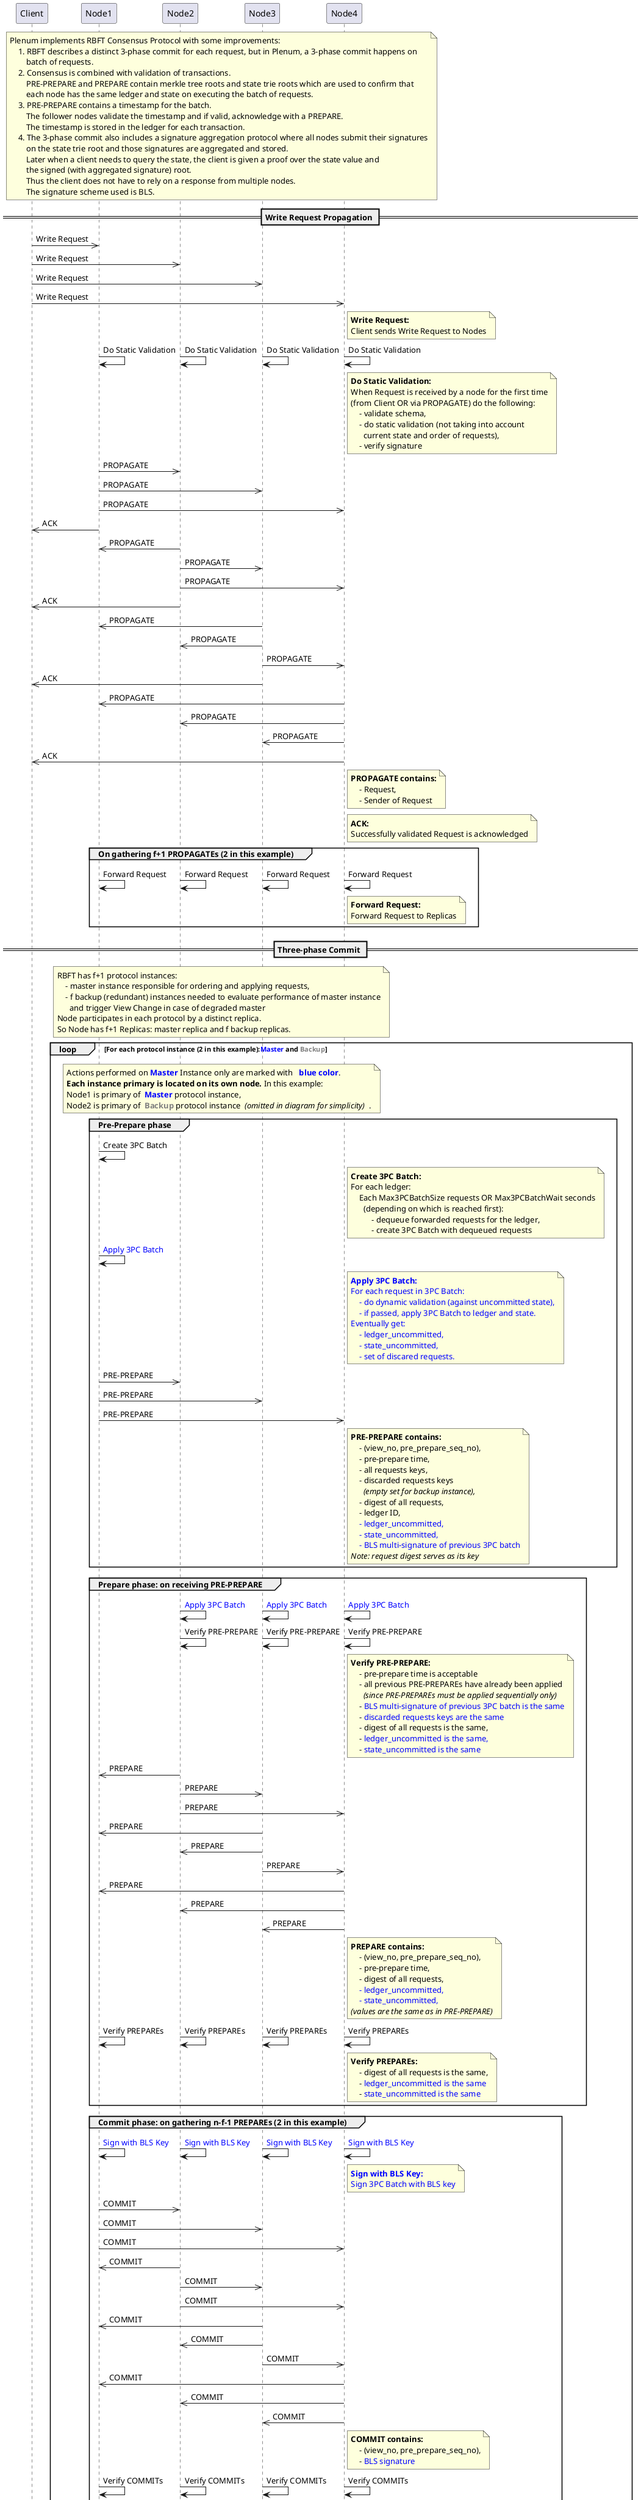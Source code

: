 @startuml
!pragma teoz true
hide footbox

participant Client
participant Node1
participant Node2
participant Node3
participant Node4

note over Node1, Node4
    Plenum implements RBFT Consensus Protocol with some improvements:
        1. RBFT describes a distinct 3-phase commit for each request, but in Plenum, a 3-phase commit happens on
            batch of requests.
        2. Consensus is combined with validation of transactions.
            PRE-PREPARE and PREPARE contain merkle tree roots and state trie roots which are used to confirm that
            each node has the same ledger and state on executing the batch of requests.
        3. PRE-PREPARE contains a timestamp for the batch.
            The follower nodes validate the timestamp and if valid, acknowledge with a PREPARE.
            The timestamp is stored in the ledger for each transaction.
        4. The 3-phase commit also includes a signature aggregation protocol where all nodes submit their signatures
            on the state trie root and those signatures are aggregated and stored.
            Later when a client needs to query the state, the client is given a proof over the state value and
            the signed (with aggregated signature) root.
            Thus the client does not have to rely on a response from multiple nodes.
            The signature scheme used is BLS.
end note

== Write Request Propagation ==

Client ->> Node1: Write Request
Client ->> Node2: Write Request
Client ->> Node3: Write Request
Client ->> Node4: Write Request
note right Node4
    <b>Write Request:
    Client sends Write Request to Nodes
end note

Node1 -> Node1: Do Static Validation
& Node2 -> Node2: Do Static Validation
& Node3 -> Node3: Do Static Validation
& Node4 -> Node4: Do Static Validation
note right Node4
    <b>Do Static Validation:
    When Request is received by a node for the first time
    (from Client OR via PROPAGATE) do the following:
        - validate schema,
        - do static validation (not taking into account
          current state and order of requests),
        - verify signature
end note

Node1 ->> Node2: PROPAGATE
Node1 ->> Node3: PROPAGATE
Node1 ->> Node4: PROPAGATE
Node1 ->> Client: ACK

Node2 ->> Node1: PROPAGATE
Node2 ->> Node3: PROPAGATE
Node2 ->> Node4: PROPAGATE
Node2 ->> Client: ACK

Node3 ->> Node1: PROPAGATE
Node3 ->> Node2: PROPAGATE
Node3 ->> Node4: PROPAGATE
Node3 ->> Client: ACK

Node4 ->> Node1: PROPAGATE
Node4 ->> Node2: PROPAGATE
Node4 ->> Node3: PROPAGATE
Node4 ->> Client: ACK

note right Node4
    <b>PROPAGATE contains:
        - Request,
        - Sender of Request
end note

note right Node4
    <b>ACK:
    Successfully validated Request is acknowledged
end note

group On gathering f+1 PROPAGATEs (2 in this example)
    Node1 -> Node1: Forward Request
    & Node2 -> Node2: Forward Request
    & Node3 -> Node3: Forward Request
    & Node4 -> Node4: Forward Request
    note right Node4
        <b>Forward Request:
        Forward Request to Replicas
    end note
end note

== Three-phase Commit ==

note over Node1, Node4
    RBFT has f+1 protocol instances:
        - master instance responsible for ordering and applying requests,
        - f backup (redundant) instances needed to evaluate performance of master instance
          and trigger View Change in case of degraded master
    Node participates in each protocol by a distinct replica.
    So Node has f+1 Replicas: master replica and f backup replicas.
end note

loop For each protocol instance (2 in this example):<color blue>Master</color> and <color gray>Backup</color>

    note over Node1, Node4
        Actions performed on <color blue><b>Master</b></color> Instance only are marked with   <color blue><b>blue color</b></color>.
        <b>Each instance primary is located on its own node.</b> In this example:
        Node1 is primary of  <color blue><b>Master</b></color> protocol instance,
        Node2 is primary of  <color gray><b>Backup</b></color> protocol instance <i> (omitted in diagram for simplicity)</i>  .
    end note

    group Pre-Prepare phase

        Node1 -> Node1: Create 3PC Batch
        note right Node4
            <b>Create 3PC Batch:</b>
            For each ledger:
                Each Max3PCBatchSize requests OR Max3PCBatchWait seconds
                  (depending on which is reached first):
                      - dequeue forwarded requests for the ledger,
                      - create 3PC Batch with dequeued requests
        end note

        Node1 -> Node1: <color blue>Apply 3PC Batch
        note right Node4 
            <color blue><b>Apply 3PC Batch:
            <color blue>For each request in 3PC Batch:
                <color blue>- do dynamic validation (against uncommitted state),
                <color blue>- if passed, apply 3PC Batch to ledger and state.
            <color blue>Eventually get:
                <color blue>- ledger_uncommitted,
                <color blue>- state_uncommitted,
                <color blue>- set of discared requests.
        end note

        Node1 ->> Node2: PRE-PREPARE
        Node1 ->> Node3: PRE-PREPARE
        Node1 ->> Node4: PRE-PREPARE
        note right Node4
            <b>PRE-PREPARE contains:
                - (view_no, pre_prepare_seq_no),
                - pre-prepare time,
                - all requests keys,
                - discarded requests keys
                  <i>(empty set for backup instance),
                - digest of all requests,
                - ledger ID,
                <color blue>- ledger_uncommitted,
                <color blue>- state_uncommitted,
                <color blue>- BLS multi-signature of previous 3PC batch
            <i>Note: request digest serves as its key
        end note

    end

    group Prepare phase: on receiving PRE-PREPARE

            Node2 -> Node2: <color blue>Apply 3PC Batch
            & Node3 -> Node3: <color blue>Apply 3PC Batch
            & Node4 -> Node4: <color blue>Apply 3PC Batch

            Node2 -> Node2: Verify PRE-PREPARE
            & Node3 -> Node3: Verify PRE-PREPARE
            & Node4 -> Node4: Verify PRE-PREPARE
            note right Node4
                <b>Verify PRE-PREPARE:
                    - pre-prepare time is acceptable
                    - all previous PRE-PREPAREs have already been applied
                      <i>(since PRE-PREPAREs must be applied sequentially only)
                    - <color blue>BLS multi-signature of previous 3PC batch is the same
                    - <color blue>discarded requests keys are the same
                    - digest of all requests is the same,
                    - <color blue>ledger_uncommitted is the same,
                    - <color blue>state_uncommitted is the same
            end note

            Node2 ->> Node1: PREPARE
            Node2 ->> Node3: PREPARE
            Node2 ->> Node4: PREPARE

            Node3 ->> Node1: PREPARE
            Node3 ->> Node2: PREPARE
            Node3 ->> Node4: PREPARE

            Node4 ->> Node1: PREPARE
            Node4 ->> Node2: PREPARE
            Node4 ->> Node3: PREPARE

            note right Node4
                <b>PREPARE contains:
                    - (view_no, pre_prepare_seq_no),
                    - pre-prepare time,
                    - digest of all requests,
                    <color blue>- ledger_uncommitted,
                    <color blue>- state_uncommitted,
                <i>(values are the same as in PRE-PREPARE)
            end note

        Node1 -> Node1: Verify PREPAREs
        & Node2 -> Node2: Verify PREPAREs
        & Node3 -> Node3: Verify PREPAREs
        & Node4 -> Node4: Verify PREPAREs
        note right Node4
            <b>Verify PREPAREs:
                - digest of all requests is the same,
                - <color blue>ledger_uncommitted is the same
                - <color blue>state_uncommitted is the same
        end note

    end

    group Commit phase: on gathering n-f-1 PREPAREs (2 in this example)

        Node1 -> Node1: <color blue>Sign with BLS Key
        & Node2 -> Node2: <color blue>Sign with BLS Key
        & Node3 -> Node3: <color blue>Sign with BLS Key
        & Node4 -> Node4: <color blue>Sign with BLS Key
        note right Node4
            <color blue><b>Sign with BLS Key:
            <color blue>Sign 3PC Batch with BLS key
        end note

        Node1 ->> Node2: COMMIT
        Node1 ->> Node3: COMMIT
        Node1 ->> Node4: COMMIT

        Node2 ->> Node1: COMMIT
        Node2 ->> Node3: COMMIT
        Node2 ->> Node4: COMMIT

        Node3 ->> Node1: COMMIT
        Node3 ->> Node2: COMMIT
        Node3 ->> Node4: COMMIT

        Node4 ->> Node1: COMMIT
        Node4 ->> Node2: COMMIT
        Node4 ->> Node3: COMMIT

        note right Node4
            <b>COMMIT contains:
                - (view_no, pre_prepare_seq_no),
                - <color blue>BLS signature
        end note

        Node1 -> Node1: Verify COMMITs
        & Node2 -> Node2: Verify COMMITs
        & Node3 -> Node3: Verify COMMITs
        & Node4 -> Node4: Verify COMMITs
        note right Node4
            <b>Verify COMMITs:
                <color blue>- Verify BLS signature according to sending node
        end note

    end

    group Order phase: on gathering n-f COMMITs (3 in this example)

        Node1 -> Node1: <color blue>Calculate\n<color blue>BLS Multi-signature
        & Node2 -> Node2: <color blue>Calculate\n<color blue>BLS Multi-signature
        & Node3 -> Node3: <color blue>Calculate\n<color blue>BLS Multi-signature
        & Node4 -> Node4: <color blue>Calculate\n<color blue>BLS Multi-signature
        note right Node4
            <color blue><b>Calculate BLS Multi-signature:
            <color blue>Calculate BLS multi-signature using
            <color blue>BLS signatures from nodes in consensus
        end note

        Node1 -> Node1: Order 3PC Batch
        & Node2 -> Node2: Order 3PC Batch
        & Node3 -> Node3: Order 3PC Batch
        & Node4 -> Node4: Order 3PC Batch
        note right Node4
            <b>Order 3PC Batch:
            Return ordered 3PC Batch to Node
        end note

    end

end loop

== Writing to Ledger ==

Node1 -> Node1: Execute 3PC Batch\nfrom <color blue>Master</color>
& Node2 -> Node2: Execute 3PC Batch\nfrom <color blue>Master</color>
& Node3 -> Node3: Execute 3PC Batch\nfrom <color blue>Master</color>
& Node4 -> Node4: Execute 3PC Batch\nfrom <color blue>Master</color>
note right Node4
    <b>Execute 3PC Batch from <color blue>Master</color>:
    Execute 3PC batch from <color blue>Master</color> protocol instance:
    - commit ledger_uncommitted,
    - commit state_uncommitted
end note

Node1 ->> Client: REPLY
Node2 ->> Client: REPLY
Node3 ->> Client: REPLY
Node4 ->> Client: REPLY
note right Node4
    <b>REPLY:
    Request written to ledger is replied
end note

@enduml
